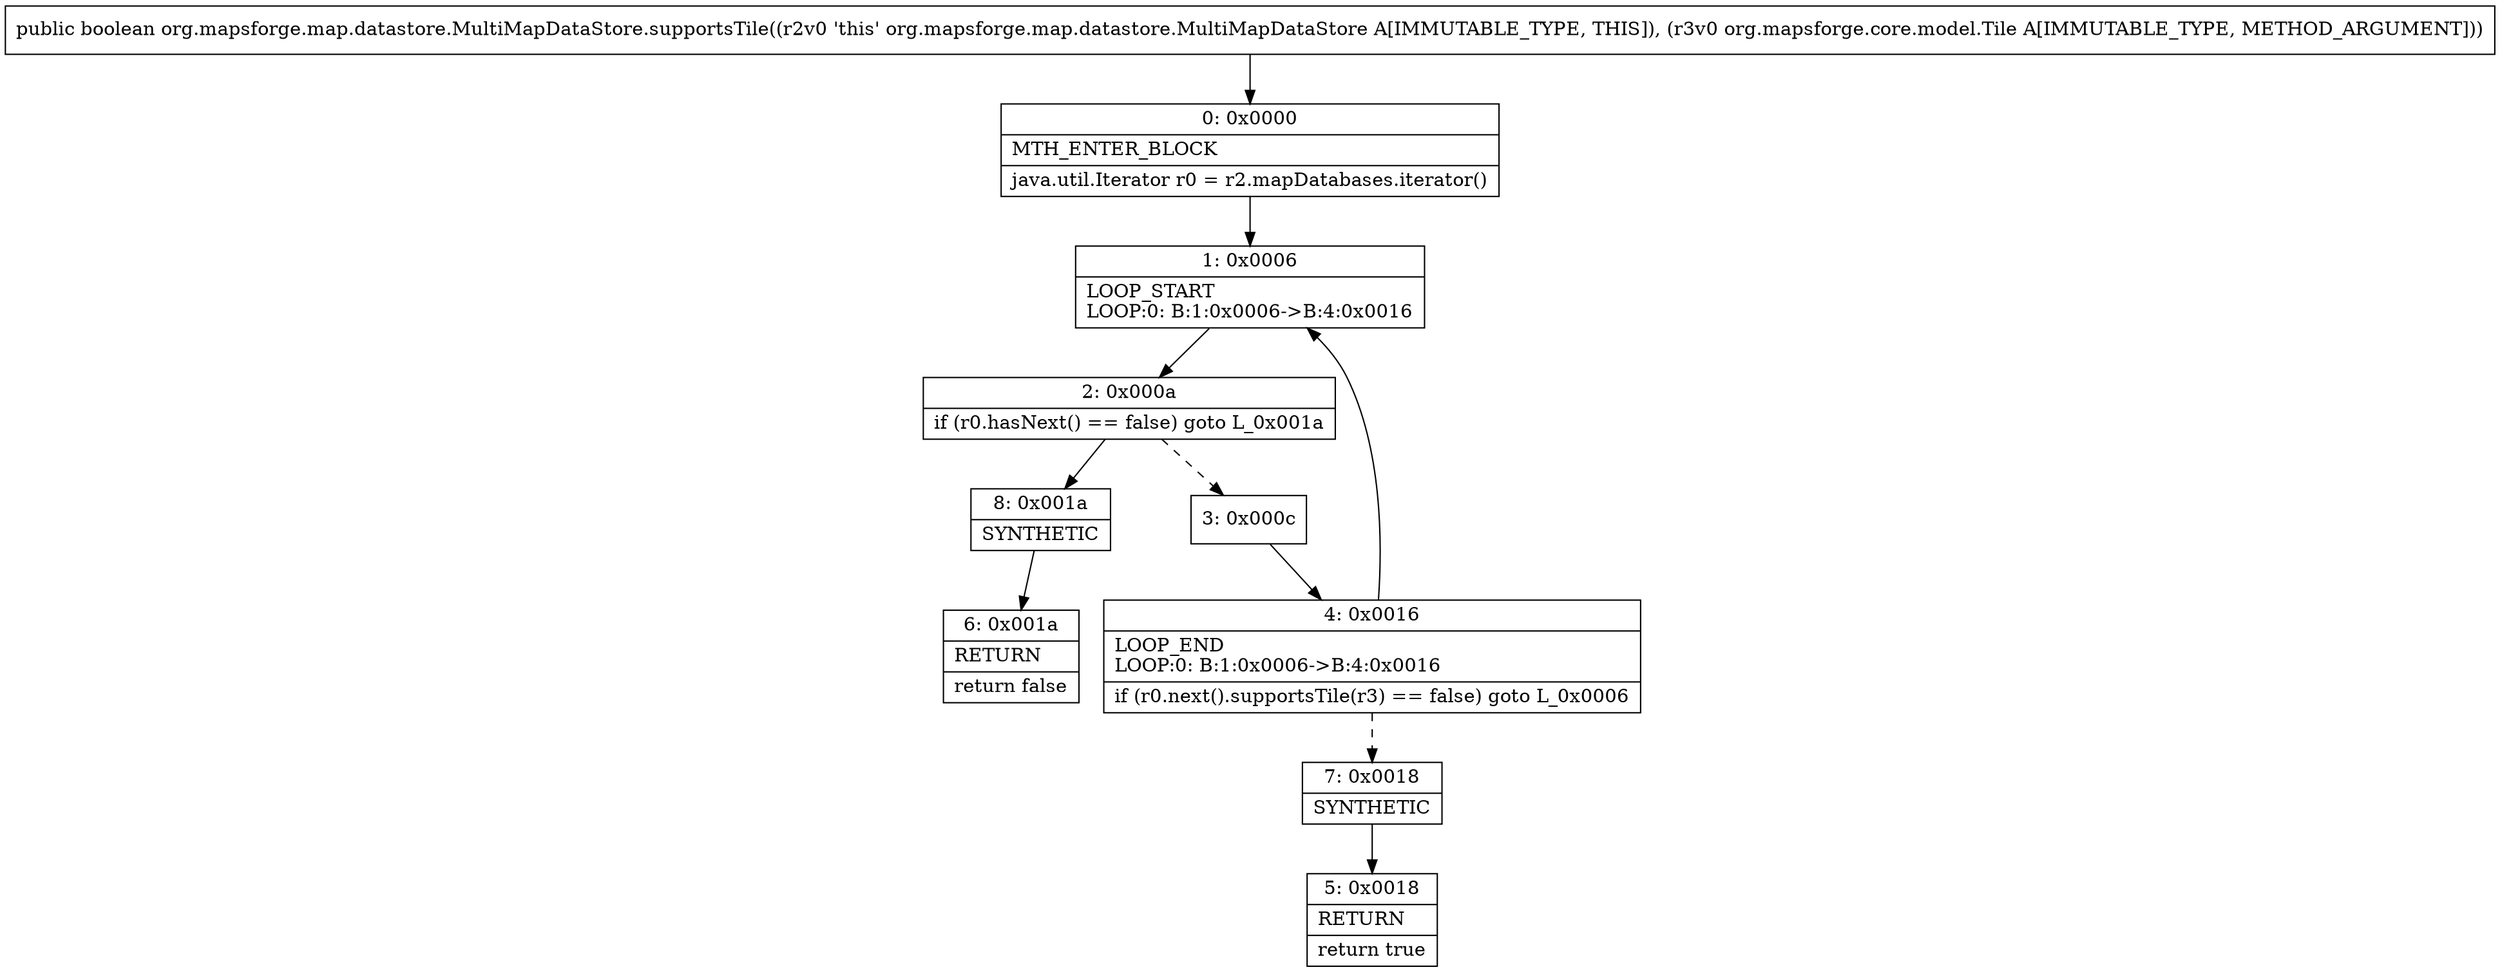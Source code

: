 digraph "CFG fororg.mapsforge.map.datastore.MultiMapDataStore.supportsTile(Lorg\/mapsforge\/core\/model\/Tile;)Z" {
Node_0 [shape=record,label="{0\:\ 0x0000|MTH_ENTER_BLOCK\l|java.util.Iterator r0 = r2.mapDatabases.iterator()\l}"];
Node_1 [shape=record,label="{1\:\ 0x0006|LOOP_START\lLOOP:0: B:1:0x0006\-\>B:4:0x0016\l}"];
Node_2 [shape=record,label="{2\:\ 0x000a|if (r0.hasNext() == false) goto L_0x001a\l}"];
Node_3 [shape=record,label="{3\:\ 0x000c}"];
Node_4 [shape=record,label="{4\:\ 0x0016|LOOP_END\lLOOP:0: B:1:0x0006\-\>B:4:0x0016\l|if (r0.next().supportsTile(r3) == false) goto L_0x0006\l}"];
Node_5 [shape=record,label="{5\:\ 0x0018|RETURN\l|return true\l}"];
Node_6 [shape=record,label="{6\:\ 0x001a|RETURN\l|return false\l}"];
Node_7 [shape=record,label="{7\:\ 0x0018|SYNTHETIC\l}"];
Node_8 [shape=record,label="{8\:\ 0x001a|SYNTHETIC\l}"];
MethodNode[shape=record,label="{public boolean org.mapsforge.map.datastore.MultiMapDataStore.supportsTile((r2v0 'this' org.mapsforge.map.datastore.MultiMapDataStore A[IMMUTABLE_TYPE, THIS]), (r3v0 org.mapsforge.core.model.Tile A[IMMUTABLE_TYPE, METHOD_ARGUMENT])) }"];
MethodNode -> Node_0;
Node_0 -> Node_1;
Node_1 -> Node_2;
Node_2 -> Node_3[style=dashed];
Node_2 -> Node_8;
Node_3 -> Node_4;
Node_4 -> Node_1;
Node_4 -> Node_7[style=dashed];
Node_7 -> Node_5;
Node_8 -> Node_6;
}

